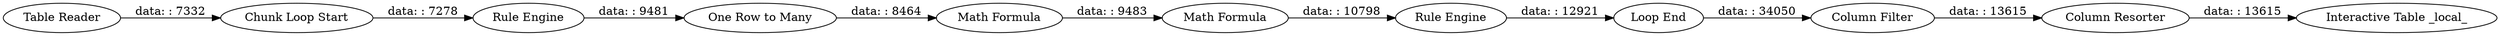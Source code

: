 digraph {
	"5088775943694184074_35" [label="Math Formula"]
	"5088775943694184074_36" [label="Chunk Loop Start"]
	"5088775943694184074_41" [label="Loop End"]
	"5088775943694184074_43" [label="Column Resorter"]
	"5088775943694184074_33" [label="Rule Engine"]
	"5088775943694184074_32" [label="Table Reader"]
	"5088775943694184074_38" [label="Rule Engine"]
	"5088775943694184074_39" [label="Math Formula"]
	"5088775943694184074_42" [label="Column Filter"]
	"5088775943694184074_44" [label="Interactive Table _local_"]
	"5088775943694184074_34" [label="One Row to Many"]
	"5088775943694184074_34" -> "5088775943694184074_35" [label="data: : 8464"]
	"5088775943694184074_43" -> "5088775943694184074_44" [label="data: : 13615"]
	"5088775943694184074_33" -> "5088775943694184074_34" [label="data: : 9481"]
	"5088775943694184074_38" -> "5088775943694184074_41" [label="data: : 12921"]
	"5088775943694184074_39" -> "5088775943694184074_38" [label="data: : 10798"]
	"5088775943694184074_42" -> "5088775943694184074_43" [label="data: : 13615"]
	"5088775943694184074_36" -> "5088775943694184074_33" [label="data: : 7278"]
	"5088775943694184074_35" -> "5088775943694184074_39" [label="data: : 9483"]
	"5088775943694184074_32" -> "5088775943694184074_36" [label="data: : 7332"]
	"5088775943694184074_41" -> "5088775943694184074_42" [label="data: : 34050"]
	rankdir=LR
}
